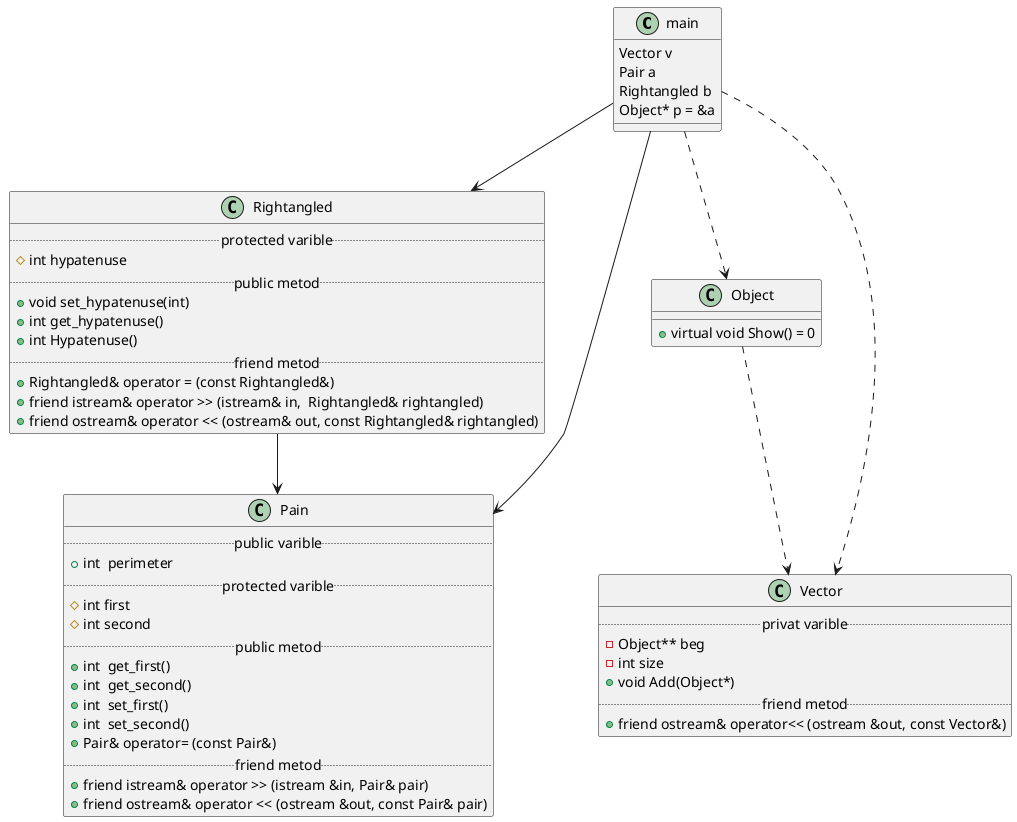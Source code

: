 kinparam shadowing false
 @startuml
main --> Rightangled
main --> Pain
main ..> Object
main ..> Vector
Object ..> Vector
Rightangled --> Pain
class main{
    Vector v
    Pair a
    Rightangled b
    Object* p = &a
}
class Object{
    + virtual void Show() = 0
}
class Rightangled{
    .. protected varible ..
    # int hypatenuse
    .. public metod ..
    + void set_hypatenuse(int)
    + int get_hypatenuse() 
    + int Hypatenuse()
    .. friend metod ..
    + Rightangled& operator = (const Rightangled&)
    + friend istream& operator >> (istream& in,  Rightangled& rightangled)
    + friend ostream& operator << (ostream& out, const Rightangled& rightangled)
}
class Pain{
    .. public varible ..
    + int  perimeter
    .. protected varible ..
    # int first
    # int second
    .. public metod ..
    + int  get_first()
    + int  get_second() 
    + int  set_first()
    + int  set_second()
    + Pair& operator= (const Pair&)
    .. friend metod ..
    + friend istream& operator >> (istream &in, Pair& pair)
    + friend ostream& operator << (ostream &out, const Pair& pair)
}
class Vector{
    .. privat varible ..
    - Object** beg
    - int size
    + void Add(Object*)
    .. friend metod ..
    + friend ostream& operator<< (ostream &out, const Vector&)
}
 @enduml

